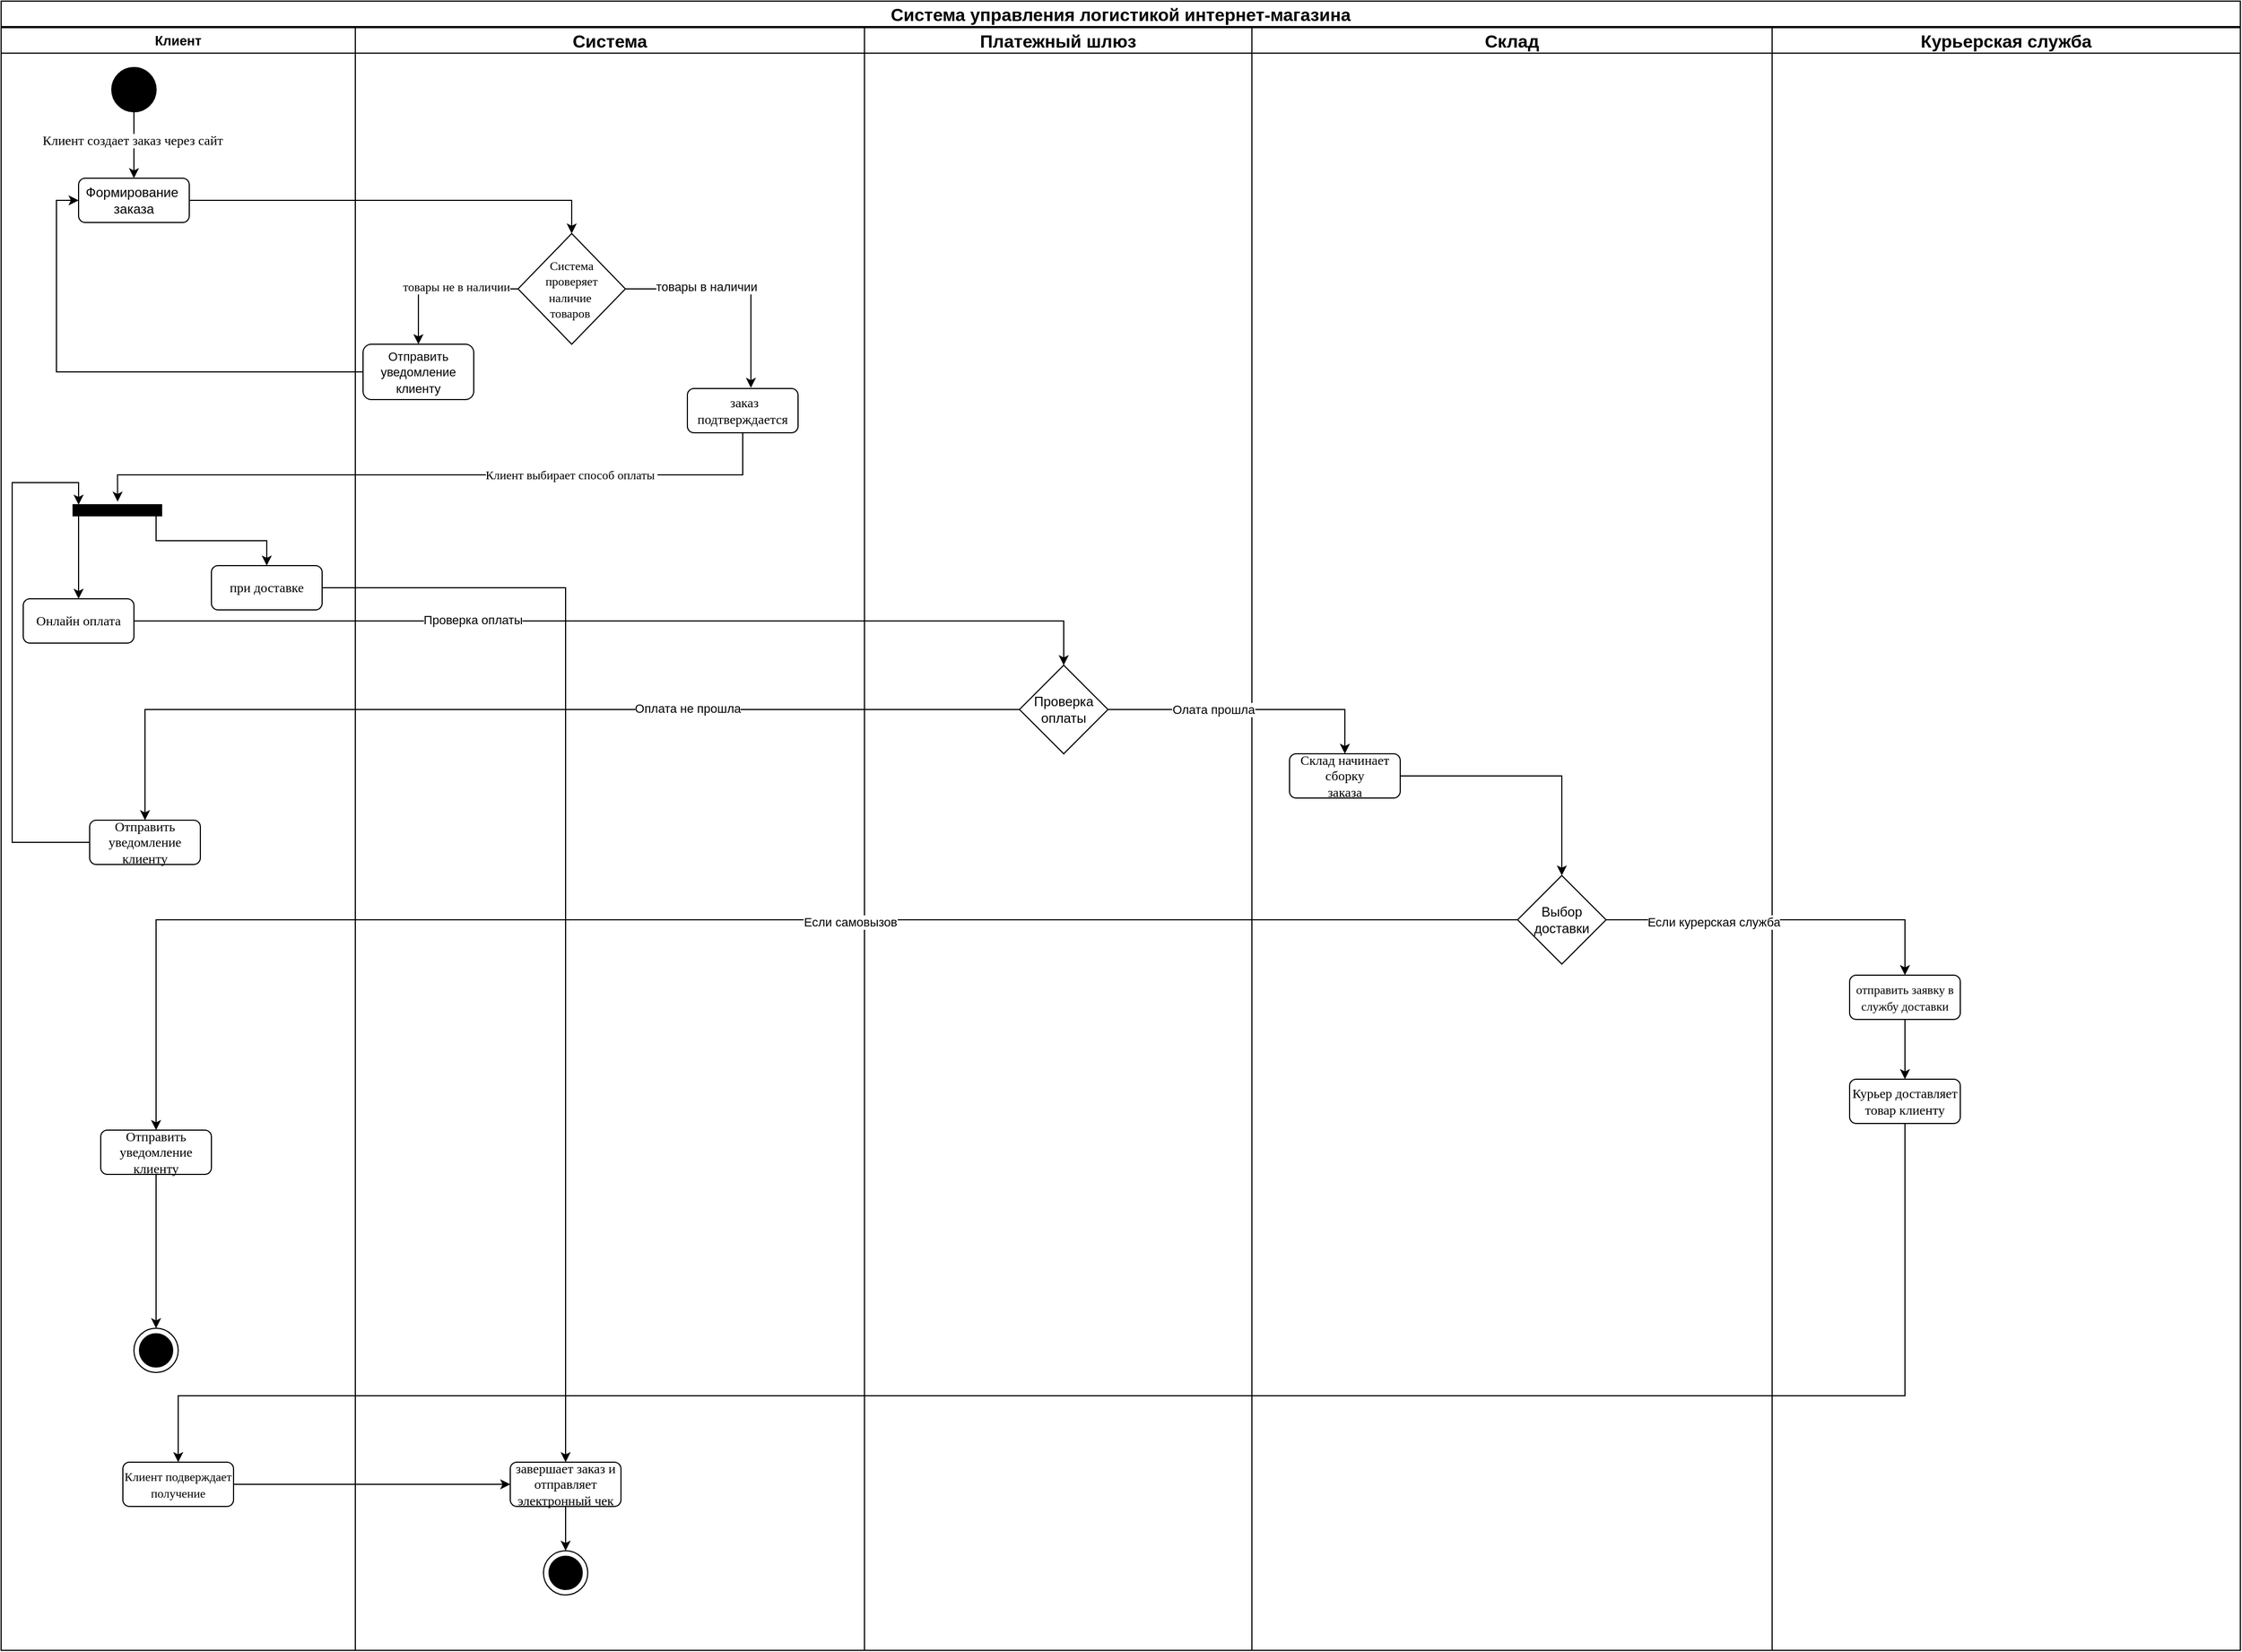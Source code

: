 <mxfile version="25.0.1" pages="2">
  <diagram name="Лобараторная-1" id="w8Wy2rTWRGyKnFYKGSb-">
    <mxGraphModel dx="5027" dy="3289" grid="1" gridSize="10" guides="1" tooltips="1" connect="1" arrows="1" fold="1" page="1" pageScale="1" pageWidth="827" pageHeight="1169" math="0" shadow="0">
      <root>
        <mxCell id="0" />
        <mxCell id="1" parent="0" />
        <mxCell id="CFzxhWx38RaiSqSo_Ngo-1" value="&lt;b&gt;&lt;span style=&quot;font-size:12.0pt;line-height:107%;&lt;br/&gt;font-family:&amp;quot;Times New Roman&amp;quot;,serif;mso-fareast-font-family:Calibri;mso-fareast-theme-font:&lt;br/&gt;minor-latin;mso-ansi-language:RU;mso-fareast-language:EN-US;mso-bidi-language:&lt;br/&gt;AR-SA;mso-bidi-font-style:italic&quot;&gt;Система управления логистикой интернет-магазина&lt;/span&gt;&lt;/b&gt;" style="swimlane;whiteSpace=wrap;html=1;" vertex="1" parent="1">
          <mxGeometry x="-800" y="-30" width="2023" height="1490" as="geometry" />
        </mxCell>
        <mxCell id="CFzxhWx38RaiSqSo_Ngo-2" value="Клиент" style="swimlane;whiteSpace=wrap;html=1;" vertex="1" parent="CFzxhWx38RaiSqSo_Ngo-1">
          <mxGeometry y="24" width="320" height="1466" as="geometry" />
        </mxCell>
        <mxCell id="CFzxhWx38RaiSqSo_Ngo-3" style="edgeStyle=orthogonalEdgeStyle;rounded=0;orthogonalLoop=1;jettySize=auto;html=1;exitX=0.5;exitY=1;exitDx=0;exitDy=0;entryX=0.5;entryY=0;entryDx=0;entryDy=0;" edge="1" parent="CFzxhWx38RaiSqSo_Ngo-2" source="CFzxhWx38RaiSqSo_Ngo-5" target="CFzxhWx38RaiSqSo_Ngo-6">
          <mxGeometry relative="1" as="geometry" />
        </mxCell>
        <mxCell id="CFzxhWx38RaiSqSo_Ngo-4" value="&lt;span style=&quot;line-height: 107%; font-family: &amp;quot;Times New Roman&amp;quot;, serif;&quot;&gt;&lt;font style=&quot;font-size: 12px;&quot;&gt;Клиент создает заказ через сайт&amp;nbsp;&lt;/font&gt;&lt;/span&gt;" style="edgeLabel;html=1;align=center;verticalAlign=middle;resizable=0;points=[];" vertex="1" connectable="0" parent="CFzxhWx38RaiSqSo_Ngo-3">
          <mxGeometry x="-0.126" relative="1" as="geometry">
            <mxPoint as="offset" />
          </mxGeometry>
        </mxCell>
        <mxCell id="CFzxhWx38RaiSqSo_Ngo-5" value="" style="shape=ellipse;html=1;fillColor=strokeColor;fontSize=18;fontColor=#ffffff;" vertex="1" parent="CFzxhWx38RaiSqSo_Ngo-2">
          <mxGeometry x="100" y="36" width="40" height="40" as="geometry" />
        </mxCell>
        <mxCell id="CFzxhWx38RaiSqSo_Ngo-6" value="Формирование&amp;nbsp; заказа" style="shape=rect;rounded=1;html=1;whiteSpace=wrap;align=center;" vertex="1" parent="CFzxhWx38RaiSqSo_Ngo-2">
          <mxGeometry x="70" y="136" width="100" height="40" as="geometry" />
        </mxCell>
        <mxCell id="CFzxhWx38RaiSqSo_Ngo-7" value="" style="html=1;points=[[0,0,0,0,5],[0,1,0,0,-5],[1,0,0,0,5],[1,1,0,0,-5]];perimeter=orthogonalPerimeter;outlineConnect=0;targetShapes=umlLifeline;portConstraint=eastwest;newEdgeStyle={&quot;curved&quot;:0,&quot;rounded&quot;:0};rotation=90;fillColor=#000000;" vertex="1" parent="CFzxhWx38RaiSqSo_Ngo-2">
          <mxGeometry x="100" y="396" width="10" height="80" as="geometry" />
        </mxCell>
        <mxCell id="CFzxhWx38RaiSqSo_Ngo-8" value="&lt;font face=&quot;Times New Roman, serif&quot;&gt;Онлайн оплата&lt;/font&gt;" style="shape=rect;rounded=1;html=1;whiteSpace=wrap;align=center;" vertex="1" parent="CFzxhWx38RaiSqSo_Ngo-2">
          <mxGeometry x="20" y="516" width="100" height="40" as="geometry" />
        </mxCell>
        <mxCell id="CFzxhWx38RaiSqSo_Ngo-9" style="edgeStyle=orthogonalEdgeStyle;rounded=0;orthogonalLoop=1;jettySize=auto;html=1;curved=0;exitX=1;exitY=1;exitDx=0;exitDy=-5;exitPerimeter=0;entryX=0.5;entryY=0;entryDx=0;entryDy=0;" edge="1" parent="CFzxhWx38RaiSqSo_Ngo-2" source="CFzxhWx38RaiSqSo_Ngo-7" target="CFzxhWx38RaiSqSo_Ngo-8">
          <mxGeometry relative="1" as="geometry" />
        </mxCell>
        <mxCell id="CFzxhWx38RaiSqSo_Ngo-10" value="&lt;font face=&quot;Times New Roman, serif&quot;&gt;при доставке&lt;/font&gt;" style="shape=rect;rounded=1;html=1;whiteSpace=wrap;align=center;" vertex="1" parent="CFzxhWx38RaiSqSo_Ngo-2">
          <mxGeometry x="190" y="486" width="100" height="40" as="geometry" />
        </mxCell>
        <mxCell id="CFzxhWx38RaiSqSo_Ngo-11" style="edgeStyle=orthogonalEdgeStyle;rounded=0;orthogonalLoop=1;jettySize=auto;html=1;curved=0;exitX=1;exitY=0;exitDx=0;exitDy=5;exitPerimeter=0;entryX=0.5;entryY=0;entryDx=0;entryDy=0;" edge="1" parent="CFzxhWx38RaiSqSo_Ngo-2" source="CFzxhWx38RaiSqSo_Ngo-7" target="CFzxhWx38RaiSqSo_Ngo-10">
          <mxGeometry relative="1" as="geometry" />
        </mxCell>
        <mxCell id="CFzxhWx38RaiSqSo_Ngo-12" value="&lt;font face=&quot;Times New Roman, serif&quot;&gt;Отправить уведомление клиенту&lt;/font&gt;" style="shape=rect;rounded=1;html=1;whiteSpace=wrap;align=center;" vertex="1" parent="CFzxhWx38RaiSqSo_Ngo-2">
          <mxGeometry x="80" y="716" width="100" height="40" as="geometry" />
        </mxCell>
        <mxCell id="CFzxhWx38RaiSqSo_Ngo-13" style="edgeStyle=orthogonalEdgeStyle;rounded=0;orthogonalLoop=1;jettySize=auto;html=1;entryX=0;entryY=1;entryDx=0;entryDy=-5;entryPerimeter=0;exitX=0;exitY=0.5;exitDx=0;exitDy=0;" edge="1" parent="CFzxhWx38RaiSqSo_Ngo-2" source="CFzxhWx38RaiSqSo_Ngo-12" target="CFzxhWx38RaiSqSo_Ngo-7">
          <mxGeometry relative="1" as="geometry">
            <mxPoint x="60" y="736" as="sourcePoint" />
            <Array as="points">
              <mxPoint x="10" y="736" />
              <mxPoint x="10" y="411" />
              <mxPoint x="70" y="411" />
            </Array>
          </mxGeometry>
        </mxCell>
        <mxCell id="CFzxhWx38RaiSqSo_Ngo-14" value="&lt;font face=&quot;Times New Roman, serif&quot;&gt;Отправить уведомление клиенту&lt;/font&gt;" style="shape=rect;rounded=1;html=1;whiteSpace=wrap;align=center;" vertex="1" parent="CFzxhWx38RaiSqSo_Ngo-2">
          <mxGeometry x="90" y="996" width="100" height="40" as="geometry" />
        </mxCell>
        <mxCell id="CFzxhWx38RaiSqSo_Ngo-15" value="" style="shape=mxgraph.sysml.actFinal;html=1;verticalLabelPosition=bottom;labelBackgroundColor=#ffffff;verticalAlign=top;" vertex="1" parent="CFzxhWx38RaiSqSo_Ngo-2">
          <mxGeometry x="120" y="1175" width="40" height="40" as="geometry" />
        </mxCell>
        <mxCell id="CFzxhWx38RaiSqSo_Ngo-16" style="edgeStyle=orthogonalEdgeStyle;rounded=0;orthogonalLoop=1;jettySize=auto;html=1;entryX=0.5;entryY=0;entryDx=0;entryDy=0;entryPerimeter=0;" edge="1" parent="CFzxhWx38RaiSqSo_Ngo-2" source="CFzxhWx38RaiSqSo_Ngo-14" target="CFzxhWx38RaiSqSo_Ngo-15">
          <mxGeometry relative="1" as="geometry" />
        </mxCell>
        <mxCell id="CFzxhWx38RaiSqSo_Ngo-17" value="&lt;font face=&quot;Times New Roman, serif&quot;&gt;&lt;span style=&quot;font-size: 11px;&quot;&gt;Клиент подверждает получение&lt;/span&gt;&lt;/font&gt;" style="shape=rect;rounded=1;html=1;whiteSpace=wrap;align=center;" vertex="1" parent="CFzxhWx38RaiSqSo_Ngo-2">
          <mxGeometry x="110" y="1296" width="100" height="40" as="geometry" />
        </mxCell>
        <mxCell id="CFzxhWx38RaiSqSo_Ngo-18" value="&lt;span style=&quot;font-size:12.0pt;line-height:107%;&lt;br/&gt;font-family:&amp;quot;Times New Roman&amp;quot;,serif;mso-fareast-font-family:Calibri;mso-fareast-theme-font:&lt;br/&gt;minor-latin;mso-ansi-language:RU;mso-fareast-language:EN-US;mso-bidi-language:&lt;br/&gt;AR-SA;mso-bidi-font-style:italic&quot;&gt;Система&lt;/span&gt;" style="swimlane;whiteSpace=wrap;html=1;" vertex="1" parent="CFzxhWx38RaiSqSo_Ngo-1">
          <mxGeometry x="320" y="24" width="460" height="1466" as="geometry" />
        </mxCell>
        <mxCell id="CFzxhWx38RaiSqSo_Ngo-19" value="&lt;span style=&quot;font-family: &amp;quot;Times New Roman&amp;quot;, serif; font-size: 11px; text-wrap-mode: nowrap; background-color: rgb(255, 255, 255);&quot;&gt;Система&lt;/span&gt;&lt;div&gt;&lt;span style=&quot;font-family: &amp;quot;Times New Roman&amp;quot;, serif; font-size: 11px; text-wrap-mode: nowrap; background-color: rgb(255, 255, 255);&quot;&gt;&amp;nbsp;проверяет&amp;nbsp;&lt;/span&gt;&lt;/div&gt;&lt;div&gt;&lt;span style=&quot;font-family: &amp;quot;Times New Roman&amp;quot;, serif; font-size: 11px; text-wrap-mode: nowrap; background-color: rgb(255, 255, 255);&quot;&gt;наличие&amp;nbsp;&lt;/span&gt;&lt;/div&gt;&lt;div&gt;&lt;span style=&quot;font-family: &amp;quot;Times New Roman&amp;quot;, serif; font-size: 11px; text-wrap-mode: nowrap; background-color: rgb(255, 255, 255);&quot;&gt;товаров&amp;nbsp;&lt;/span&gt;&lt;/div&gt;" style="rhombus;whiteSpace=wrap;html=1;align=center;" vertex="1" parent="CFzxhWx38RaiSqSo_Ngo-18">
          <mxGeometry x="147" y="186" width="97" height="100" as="geometry" />
        </mxCell>
        <mxCell id="CFzxhWx38RaiSqSo_Ngo-20" value="&lt;div style=&quot;&quot;&gt;&lt;span style=&quot;font-size: 11px; background-color: initial;&quot;&gt;Отправить уведомление клиенту&lt;/span&gt;&lt;/div&gt;" style="shape=rect;rounded=1;html=1;whiteSpace=wrap;align=center;" vertex="1" parent="CFzxhWx38RaiSqSo_Ngo-18">
          <mxGeometry x="7" y="286" width="100" height="50" as="geometry" />
        </mxCell>
        <mxCell id="CFzxhWx38RaiSqSo_Ngo-21" style="edgeStyle=orthogonalEdgeStyle;rounded=0;orthogonalLoop=1;jettySize=auto;html=1;entryX=0.5;entryY=0;entryDx=0;entryDy=0;" edge="1" parent="CFzxhWx38RaiSqSo_Ngo-18" source="CFzxhWx38RaiSqSo_Ngo-19" target="CFzxhWx38RaiSqSo_Ngo-20">
          <mxGeometry relative="1" as="geometry">
            <mxPoint x="-100" y="276" as="targetPoint" />
          </mxGeometry>
        </mxCell>
        <mxCell id="CFzxhWx38RaiSqSo_Ngo-22" value="&lt;span style=&quot;line-height: 107%; font-family: &amp;quot;Times New Roman&amp;quot;, serif;&quot;&gt;&lt;font&gt;товары не в наличии&lt;/font&gt;&lt;/span&gt;" style="edgeLabel;html=1;align=center;verticalAlign=middle;resizable=0;points=[];" vertex="1" connectable="0" parent="CFzxhWx38RaiSqSo_Ngo-21">
          <mxGeometry x="-0.197" y="-2" relative="1" as="geometry">
            <mxPoint as="offset" />
          </mxGeometry>
        </mxCell>
        <mxCell id="CFzxhWx38RaiSqSo_Ngo-23" value="&lt;span style=&quot;line-height: 107%; font-family: &amp;quot;Times New Roman&amp;quot;, serif;&quot;&gt;&lt;font&gt;&amp;nbsp;заказ&lt;br/&gt;подтверждается&lt;/font&gt;&lt;/span&gt;" style="shape=rect;rounded=1;html=1;whiteSpace=wrap;align=center;" vertex="1" parent="CFzxhWx38RaiSqSo_Ngo-18">
          <mxGeometry x="300" y="326" width="100" height="40" as="geometry" />
        </mxCell>
        <mxCell id="CFzxhWx38RaiSqSo_Ngo-24" style="edgeStyle=orthogonalEdgeStyle;rounded=0;orthogonalLoop=1;jettySize=auto;html=1;entryX=0.574;entryY=-0.015;entryDx=0;entryDy=0;entryPerimeter=0;" edge="1" parent="CFzxhWx38RaiSqSo_Ngo-18" source="CFzxhWx38RaiSqSo_Ngo-19" target="CFzxhWx38RaiSqSo_Ngo-23">
          <mxGeometry relative="1" as="geometry" />
        </mxCell>
        <mxCell id="CFzxhWx38RaiSqSo_Ngo-25" value="товары в наличии" style="edgeLabel;html=1;align=center;verticalAlign=middle;resizable=0;points=[];" vertex="1" connectable="0" parent="CFzxhWx38RaiSqSo_Ngo-24">
          <mxGeometry x="-0.284" y="2" relative="1" as="geometry">
            <mxPoint as="offset" />
          </mxGeometry>
        </mxCell>
        <mxCell id="CFzxhWx38RaiSqSo_Ngo-26" style="edgeStyle=orthogonalEdgeStyle;rounded=0;orthogonalLoop=1;jettySize=auto;html=1;" edge="1" parent="CFzxhWx38RaiSqSo_Ngo-18" source="CFzxhWx38RaiSqSo_Ngo-27">
          <mxGeometry relative="1" as="geometry">
            <mxPoint x="190.0" y="1376.0" as="targetPoint" />
          </mxGeometry>
        </mxCell>
        <mxCell id="CFzxhWx38RaiSqSo_Ngo-27" value="&lt;span style=&quot;line-height: 107%; font-family: &amp;quot;Times New Roman&amp;quot;, serif;&quot;&gt;&lt;font&gt;завершает заказ и отправляет электронный чек&lt;/font&gt;&lt;/span&gt;" style="shape=rect;rounded=1;html=1;whiteSpace=wrap;align=center;" vertex="1" parent="CFzxhWx38RaiSqSo_Ngo-18">
          <mxGeometry x="140" y="1296" width="100" height="40" as="geometry" />
        </mxCell>
        <mxCell id="CFzxhWx38RaiSqSo_Ngo-28" value="" style="shape=mxgraph.sysml.actFinal;html=1;verticalLabelPosition=bottom;labelBackgroundColor=#ffffff;verticalAlign=top;" vertex="1" parent="CFzxhWx38RaiSqSo_Ngo-18">
          <mxGeometry x="170" y="1376" width="40" height="40" as="geometry" />
        </mxCell>
        <mxCell id="CFzxhWx38RaiSqSo_Ngo-29" value="&lt;span style=&quot;font-size: 16px;&quot;&gt;Платежный шлюз&lt;/span&gt;" style="swimlane;whiteSpace=wrap;html=1;startSize=23;" vertex="1" parent="CFzxhWx38RaiSqSo_Ngo-1">
          <mxGeometry x="780" y="24" width="350" height="1466" as="geometry" />
        </mxCell>
        <mxCell id="CFzxhWx38RaiSqSo_Ngo-30" value="Проверка оплаты" style="rhombus;whiteSpace=wrap;html=1;" vertex="1" parent="CFzxhWx38RaiSqSo_Ngo-29">
          <mxGeometry x="140" y="576" width="80" height="80" as="geometry" />
        </mxCell>
        <mxCell id="CFzxhWx38RaiSqSo_Ngo-31" value="&lt;span style=&quot;font-size:12.0pt;line-height:107%;&amp;lt;br/&amp;gt;font-family:&amp;quot;Times New Roman&amp;quot;,serif;mso-fareast-font-family:Calibri;mso-fareast-theme-font:&amp;lt;br/&amp;gt;minor-latin;mso-ansi-language:RU;mso-fareast-language:EN-US;mso-bidi-language:&amp;lt;br/&amp;gt;AR-SA;mso-bidi-font-style:italic&quot;&gt;Склад&lt;/span&gt;" style="swimlane;whiteSpace=wrap;html=1;startSize=23;" vertex="1" parent="CFzxhWx38RaiSqSo_Ngo-1">
          <mxGeometry x="1130" y="24" width="470" height="1466" as="geometry" />
        </mxCell>
        <mxCell id="CFzxhWx38RaiSqSo_Ngo-32" value="&lt;span style=&quot;line-height: 107%; font-family: &amp;quot;Times New Roman&amp;quot;, serif;&quot; lang=&quot;EN-US&quot;&gt;&lt;font&gt;Склад начинает сборку&lt;br/&gt;заказа&lt;/font&gt;&lt;/span&gt;" style="shape=rect;rounded=1;html=1;whiteSpace=wrap;align=center;" vertex="1" parent="CFzxhWx38RaiSqSo_Ngo-31">
          <mxGeometry x="34" y="656" width="100" height="40" as="geometry" />
        </mxCell>
        <mxCell id="CFzxhWx38RaiSqSo_Ngo-33" value="Выбор доставки" style="rhombus;whiteSpace=wrap;html=1;" vertex="1" parent="CFzxhWx38RaiSqSo_Ngo-31">
          <mxGeometry x="240" y="766" width="80" height="80" as="geometry" />
        </mxCell>
        <mxCell id="CFzxhWx38RaiSqSo_Ngo-34" style="edgeStyle=orthogonalEdgeStyle;rounded=0;orthogonalLoop=1;jettySize=auto;html=1;entryX=0.5;entryY=0;entryDx=0;entryDy=0;" edge="1" parent="CFzxhWx38RaiSqSo_Ngo-31" source="CFzxhWx38RaiSqSo_Ngo-32" target="CFzxhWx38RaiSqSo_Ngo-33">
          <mxGeometry relative="1" as="geometry" />
        </mxCell>
        <mxCell id="CFzxhWx38RaiSqSo_Ngo-35" style="edgeStyle=orthogonalEdgeStyle;rounded=0;orthogonalLoop=1;jettySize=auto;html=1;exitX=1;exitY=0.5;exitDx=0;exitDy=0;entryX=0.5;entryY=0;entryDx=0;entryDy=0;" edge="1" parent="CFzxhWx38RaiSqSo_Ngo-1" source="CFzxhWx38RaiSqSo_Ngo-6" target="CFzxhWx38RaiSqSo_Ngo-19">
          <mxGeometry relative="1" as="geometry" />
        </mxCell>
        <mxCell id="CFzxhWx38RaiSqSo_Ngo-36" style="edgeStyle=orthogonalEdgeStyle;rounded=0;orthogonalLoop=1;jettySize=auto;html=1;exitX=0;exitY=0.5;exitDx=0;exitDy=0;entryX=0;entryY=0.5;entryDx=0;entryDy=0;" edge="1" parent="CFzxhWx38RaiSqSo_Ngo-1" source="CFzxhWx38RaiSqSo_Ngo-20" target="CFzxhWx38RaiSqSo_Ngo-6">
          <mxGeometry relative="1" as="geometry" />
        </mxCell>
        <mxCell id="CFzxhWx38RaiSqSo_Ngo-37" style="edgeStyle=orthogonalEdgeStyle;rounded=0;orthogonalLoop=1;jettySize=auto;html=1;entryX=-0.28;entryY=0.497;entryDx=0;entryDy=0;entryPerimeter=0;" edge="1" parent="CFzxhWx38RaiSqSo_Ngo-1" source="CFzxhWx38RaiSqSo_Ngo-23" target="CFzxhWx38RaiSqSo_Ngo-7">
          <mxGeometry relative="1" as="geometry">
            <mxPoint x="550" y="460" as="targetPoint" />
            <Array as="points">
              <mxPoint x="550" y="428" />
              <mxPoint x="550" y="428" />
            </Array>
          </mxGeometry>
        </mxCell>
        <mxCell id="CFzxhWx38RaiSqSo_Ngo-38" value="&lt;span style=&quot;line-height: 107%; font-family: &amp;quot;Times New Roman&amp;quot;, serif;&quot;&gt;&lt;font&gt;Клиент выбирает способ оплаты&amp;nbsp;&lt;/font&gt;&lt;/span&gt;" style="edgeLabel;html=1;align=center;verticalAlign=middle;resizable=0;points=[];" vertex="1" connectable="0" parent="CFzxhWx38RaiSqSo_Ngo-37">
          <mxGeometry x="-0.385" relative="1" as="geometry">
            <mxPoint as="offset" />
          </mxGeometry>
        </mxCell>
        <mxCell id="CFzxhWx38RaiSqSo_Ngo-39" value="" style="edgeStyle=orthogonalEdgeStyle;rounded=0;orthogonalLoop=1;jettySize=auto;html=1;entryX=0.5;entryY=0;entryDx=0;entryDy=0;" edge="1" parent="CFzxhWx38RaiSqSo_Ngo-1" source="CFzxhWx38RaiSqSo_Ngo-8" target="CFzxhWx38RaiSqSo_Ngo-30">
          <mxGeometry relative="1" as="geometry">
            <mxPoint x="387" y="620" as="targetPoint" />
            <Array as="points">
              <mxPoint x="960" y="560" />
            </Array>
          </mxGeometry>
        </mxCell>
        <mxCell id="CFzxhWx38RaiSqSo_Ngo-40" value="Проверка оплаты" style="edgeLabel;html=1;align=center;verticalAlign=middle;resizable=0;points=[];" vertex="1" connectable="0" parent="CFzxhWx38RaiSqSo_Ngo-39">
          <mxGeometry x="-0.306" y="1" relative="1" as="geometry">
            <mxPoint as="offset" />
          </mxGeometry>
        </mxCell>
        <mxCell id="CFzxhWx38RaiSqSo_Ngo-41" style="edgeStyle=orthogonalEdgeStyle;rounded=0;orthogonalLoop=1;jettySize=auto;html=1;entryX=0.5;entryY=0;entryDx=0;entryDy=0;" edge="1" parent="CFzxhWx38RaiSqSo_Ngo-1" source="CFzxhWx38RaiSqSo_Ngo-30" target="CFzxhWx38RaiSqSo_Ngo-32">
          <mxGeometry relative="1" as="geometry" />
        </mxCell>
        <mxCell id="CFzxhWx38RaiSqSo_Ngo-42" value="Олата прошла" style="edgeLabel;html=1;align=center;verticalAlign=middle;resizable=0;points=[];" vertex="1" connectable="0" parent="CFzxhWx38RaiSqSo_Ngo-41">
          <mxGeometry x="-0.253" relative="1" as="geometry">
            <mxPoint as="offset" />
          </mxGeometry>
        </mxCell>
        <mxCell id="CFzxhWx38RaiSqSo_Ngo-43" value="&lt;span style=&quot;font-size:12.0pt;line-height:107%;&lt;br/&gt;font-family:&amp;quot;Times New Roman&amp;quot;,serif;mso-fareast-font-family:Calibri;mso-fareast-theme-font:&lt;br/&gt;minor-latin;mso-ansi-language:RU;mso-fareast-language:EN-US;mso-bidi-language:&lt;br/&gt;AR-SA;mso-bidi-font-style:italic&quot;&gt;Курьерская служба&lt;/span&gt;" style="swimlane;whiteSpace=wrap;html=1;" vertex="1" parent="CFzxhWx38RaiSqSo_Ngo-1">
          <mxGeometry x="1600" y="24" width="423" height="1466" as="geometry" />
        </mxCell>
        <mxCell id="CFzxhWx38RaiSqSo_Ngo-44" style="edgeStyle=orthogonalEdgeStyle;rounded=0;orthogonalLoop=1;jettySize=auto;html=1;" edge="1" parent="CFzxhWx38RaiSqSo_Ngo-43" source="CFzxhWx38RaiSqSo_Ngo-45" target="CFzxhWx38RaiSqSo_Ngo-46">
          <mxGeometry relative="1" as="geometry" />
        </mxCell>
        <mxCell id="CFzxhWx38RaiSqSo_Ngo-45" value="&lt;span style=&quot;line-height: 107%; font-family: &amp;quot;Times New Roman&amp;quot;, serif;&quot;&gt;&lt;font style=&quot;font-size: 11px;&quot;&gt;отправить заявку в службу доставки&lt;/font&gt;&lt;/span&gt;" style="shape=rect;rounded=1;html=1;whiteSpace=wrap;align=center;" vertex="1" parent="CFzxhWx38RaiSqSo_Ngo-43">
          <mxGeometry x="70" y="856" width="100" height="40" as="geometry" />
        </mxCell>
        <mxCell id="CFzxhWx38RaiSqSo_Ngo-46" value="&lt;span style=&quot;line-height: 107%; font-family: &amp;quot;Times New Roman&amp;quot;, serif;&quot; lang=&quot;EN-US&quot;&gt;&lt;font&gt;Курьер доставляет&lt;br/&gt;товар клиенту&lt;/font&gt;&lt;/span&gt;" style="shape=rect;rounded=1;html=1;whiteSpace=wrap;align=center;" vertex="1" parent="CFzxhWx38RaiSqSo_Ngo-43">
          <mxGeometry x="70" y="950" width="100" height="40" as="geometry" />
        </mxCell>
        <mxCell id="CFzxhWx38RaiSqSo_Ngo-47" style="edgeStyle=orthogonalEdgeStyle;rounded=0;orthogonalLoop=1;jettySize=auto;html=1;entryX=0.5;entryY=0;entryDx=0;entryDy=0;" edge="1" parent="CFzxhWx38RaiSqSo_Ngo-1" source="CFzxhWx38RaiSqSo_Ngo-30" target="CFzxhWx38RaiSqSo_Ngo-12">
          <mxGeometry relative="1" as="geometry" />
        </mxCell>
        <mxCell id="CFzxhWx38RaiSqSo_Ngo-48" value="Оплата не прошла" style="edgeLabel;html=1;align=center;verticalAlign=middle;resizable=0;points=[];" vertex="1" connectable="0" parent="CFzxhWx38RaiSqSo_Ngo-47">
          <mxGeometry x="-0.325" y="-1" relative="1" as="geometry">
            <mxPoint as="offset" />
          </mxGeometry>
        </mxCell>
        <mxCell id="CFzxhWx38RaiSqSo_Ngo-49" style="edgeStyle=orthogonalEdgeStyle;rounded=0;orthogonalLoop=1;jettySize=auto;html=1;entryX=0.5;entryY=0;entryDx=0;entryDy=0;" edge="1" parent="CFzxhWx38RaiSqSo_Ngo-1" source="CFzxhWx38RaiSqSo_Ngo-33" target="CFzxhWx38RaiSqSo_Ngo-14">
          <mxGeometry relative="1" as="geometry" />
        </mxCell>
        <mxCell id="CFzxhWx38RaiSqSo_Ngo-50" value="Если самовызов" style="edgeLabel;html=1;align=center;verticalAlign=middle;resizable=0;points=[];" vertex="1" connectable="0" parent="CFzxhWx38RaiSqSo_Ngo-49">
          <mxGeometry x="-0.15" y="2" relative="1" as="geometry">
            <mxPoint as="offset" />
          </mxGeometry>
        </mxCell>
        <mxCell id="CFzxhWx38RaiSqSo_Ngo-51" style="edgeStyle=orthogonalEdgeStyle;rounded=0;orthogonalLoop=1;jettySize=auto;html=1;" edge="1" parent="CFzxhWx38RaiSqSo_Ngo-1" source="CFzxhWx38RaiSqSo_Ngo-33" target="CFzxhWx38RaiSqSo_Ngo-45">
          <mxGeometry relative="1" as="geometry" />
        </mxCell>
        <mxCell id="CFzxhWx38RaiSqSo_Ngo-52" value="Если курерская служба" style="edgeLabel;html=1;align=center;verticalAlign=middle;resizable=0;points=[];" vertex="1" connectable="0" parent="CFzxhWx38RaiSqSo_Ngo-51">
          <mxGeometry x="-0.394" y="-2" relative="1" as="geometry">
            <mxPoint as="offset" />
          </mxGeometry>
        </mxCell>
        <mxCell id="CFzxhWx38RaiSqSo_Ngo-53" style="edgeStyle=orthogonalEdgeStyle;rounded=0;orthogonalLoop=1;jettySize=auto;html=1;entryX=0.5;entryY=0;entryDx=0;entryDy=0;" edge="1" parent="CFzxhWx38RaiSqSo_Ngo-1" source="CFzxhWx38RaiSqSo_Ngo-46" target="CFzxhWx38RaiSqSo_Ngo-17">
          <mxGeometry relative="1" as="geometry">
            <Array as="points">
              <mxPoint x="1720" y="1260" />
              <mxPoint x="160" y="1260" />
            </Array>
          </mxGeometry>
        </mxCell>
        <mxCell id="CFzxhWx38RaiSqSo_Ngo-54" style="edgeStyle=orthogonalEdgeStyle;rounded=0;orthogonalLoop=1;jettySize=auto;html=1;entryX=0;entryY=0.5;entryDx=0;entryDy=0;" edge="1" parent="CFzxhWx38RaiSqSo_Ngo-1" source="CFzxhWx38RaiSqSo_Ngo-17" target="CFzxhWx38RaiSqSo_Ngo-27">
          <mxGeometry relative="1" as="geometry" />
        </mxCell>
        <mxCell id="CFzxhWx38RaiSqSo_Ngo-55" style="edgeStyle=orthogonalEdgeStyle;rounded=0;orthogonalLoop=1;jettySize=auto;html=1;entryX=0.5;entryY=0;entryDx=0;entryDy=0;" edge="1" parent="CFzxhWx38RaiSqSo_Ngo-1" source="CFzxhWx38RaiSqSo_Ngo-10" target="CFzxhWx38RaiSqSo_Ngo-27">
          <mxGeometry relative="1" as="geometry" />
        </mxCell>
      </root>
    </mxGraphModel>
  </diagram>
  <diagram id="Z-CcBtB1VZAe6IC_v7HF" name="Лабараторная-2">
    <mxGraphModel dx="2625" dy="1325" grid="1" gridSize="10" guides="1" tooltips="1" connect="1" arrows="1" fold="1" page="1" pageScale="1" pageWidth="827" pageHeight="1169" math="0" shadow="0">
      <root>
        <mxCell id="0" />
        <mxCell id="1" parent="0" />
        <mxCell id="p9niWGtgXDwYj63Y5y_8-1" value="Пользователь" style="shape=umlLifeline;perimeter=lifelinePerimeter;whiteSpace=wrap;container=1;dropTarget=0;collapsible=0;recursiveResize=0;outlineConnect=0;portConstraint=eastwest;newEdgeStyle={&quot;edgeStyle&quot;:&quot;elbowEdgeStyle&quot;,&quot;elbow&quot;:&quot;vertical&quot;,&quot;curved&quot;:0,&quot;rounded&quot;:0};size=65;" vertex="1" parent="1">
          <mxGeometry x="20" y="20" width="150" height="1810" as="geometry" />
        </mxCell>
        <mxCell id="4uzIJ6pL6-DvsaTXG6bH-4" value="" style="shape=umlDestroy;whiteSpace=wrap;html=1;strokeWidth=3;targetShapes=umlLifeline;" vertex="1" parent="p9niWGtgXDwYj63Y5y_8-1">
          <mxGeometry x="60" y="1780" width="30" height="30" as="geometry" />
        </mxCell>
        <mxCell id="p9niWGtgXDwYj63Y5y_8-2" value="Система" style="shape=umlLifeline;perimeter=lifelinePerimeter;whiteSpace=wrap;container=1;dropTarget=0;collapsible=0;recursiveResize=0;outlineConnect=0;portConstraint=eastwest;newEdgeStyle={&quot;edgeStyle&quot;:&quot;elbowEdgeStyle&quot;,&quot;elbow&quot;:&quot;vertical&quot;,&quot;curved&quot;:0,&quot;rounded&quot;:0};size=65;" vertex="1" parent="1">
          <mxGeometry x="344" y="20" width="150" height="1810" as="geometry" />
        </mxCell>
        <mxCell id="4uzIJ6pL6-DvsaTXG6bH-3" value="" style="shape=umlDestroy;whiteSpace=wrap;html=1;strokeWidth=3;targetShapes=umlLifeline;" vertex="1" parent="p9niWGtgXDwYj63Y5y_8-2">
          <mxGeometry x="60" y="1780" width="30" height="30" as="geometry" />
        </mxCell>
        <mxCell id="p9niWGtgXDwYj63Y5y_8-3" value="ПлатежныйШлюз" style="shape=umlLifeline;perimeter=lifelinePerimeter;whiteSpace=wrap;container=1;dropTarget=0;collapsible=0;recursiveResize=0;outlineConnect=0;portConstraint=eastwest;newEdgeStyle={&quot;edgeStyle&quot;:&quot;elbowEdgeStyle&quot;,&quot;elbow&quot;:&quot;vertical&quot;,&quot;curved&quot;:0,&quot;rounded&quot;:0};size=65;" vertex="1" parent="1">
          <mxGeometry x="623" y="20" width="150" height="1810" as="geometry" />
        </mxCell>
        <mxCell id="4uzIJ6pL6-DvsaTXG6bH-2" value="" style="shape=umlDestroy;whiteSpace=wrap;html=1;strokeWidth=3;targetShapes=umlLifeline;" vertex="1" parent="p9niWGtgXDwYj63Y5y_8-3">
          <mxGeometry x="60" y="1780" width="30" height="30" as="geometry" />
        </mxCell>
        <mxCell id="p9niWGtgXDwYj63Y5y_8-4" value="БазаДанных" style="shape=umlLifeline;perimeter=lifelinePerimeter;whiteSpace=wrap;container=1;dropTarget=0;collapsible=0;recursiveResize=0;outlineConnect=0;portConstraint=eastwest;newEdgeStyle={&quot;edgeStyle&quot;:&quot;elbowEdgeStyle&quot;,&quot;elbow&quot;:&quot;vertical&quot;,&quot;curved&quot;:0,&quot;rounded&quot;:0};size=65;" vertex="1" parent="1">
          <mxGeometry x="823" y="20" width="150" height="1810" as="geometry" />
        </mxCell>
        <mxCell id="4uzIJ6pL6-DvsaTXG6bH-1" value="" style="shape=umlDestroy;whiteSpace=wrap;html=1;strokeWidth=3;targetShapes=umlLifeline;" vertex="1" parent="p9niWGtgXDwYj63Y5y_8-4">
          <mxGeometry x="60" y="1780" width="30" height="30" as="geometry" />
        </mxCell>
        <mxCell id="p9niWGtgXDwYj63Y5y_8-5" value="alt" style="shape=umlFrame;pointerEvents=0;dropTarget=0;strokeColor=#000000;height=20;width=30;perimeterSpacing=3;" vertex="1" parent="1">
          <mxGeometry x="84" y="203" width="825" height="256" as="geometry" />
        </mxCell>
        <mxCell id="p9niWGtgXDwYj63Y5y_8-6" value="[Курс доступен]" style="text;strokeColor=none;fillColor=none;align=center;verticalAlign=middle;whiteSpace=wrap;" vertex="1" parent="p9niWGtgXDwYj63Y5y_8-5">
          <mxGeometry x="30" width="795" height="20" as="geometry" />
        </mxCell>
        <mxCell id="p9niWGtgXDwYj63Y5y_8-7" value="[Курс недоступен]" style="shape=line;dashed=1;whiteSpace=wrap;verticalAlign=top;labelPosition=center;verticalLabelPosition=middle;align=center;strokeColor=#B3B3B3;" vertex="1" parent="p9niWGtgXDwYj63Y5y_8-5">
          <mxGeometry y="160" width="825" height="3" as="geometry" />
        </mxCell>
        <mxCell id="p9niWGtgXDwYj63Y5y_8-8" value="alt" style="shape=umlFrame;pointerEvents=0;dropTarget=0;strokeColor=#000000;height=20;width=30;align=center;verticalAlign=middle;fontFamily=Helvetica;fontSize=12;fontColor=default;fillColor=default;" vertex="1" parent="1">
          <mxGeometry x="84" y="678" width="825" height="256" as="geometry" />
        </mxCell>
        <mxCell id="p9niWGtgXDwYj63Y5y_8-9" value="[Платеж успешен]" style="text;strokeColor=none;fillColor=none;align=center;verticalAlign=middle;whiteSpace=wrap;fontFamily=Helvetica;fontSize=12;fontColor=default;" vertex="1" parent="p9niWGtgXDwYj63Y5y_8-8">
          <mxGeometry x="30" width="795" height="20" as="geometry" />
        </mxCell>
        <mxCell id="p9niWGtgXDwYj63Y5y_8-10" value="[Платеж отклонен]" style="shape=line;dashed=1;whiteSpace=wrap;verticalAlign=middle;labelPosition=center;verticalLabelPosition=middle;align=center;strokeColor=#000000;pointerEvents=0;fontFamily=Helvetica;fontSize=12;fontColor=default;fillColor=default;" vertex="1" parent="p9niWGtgXDwYj63Y5y_8-8">
          <mxGeometry y="160" width="825" height="3" as="geometry" />
        </mxCell>
        <mxCell id="p9niWGtgXDwYj63Y5y_8-11" value="alt" style="shape=umlFrame;pointerEvents=0;dropTarget=0;strokeColor=#000000;height=20;width=30;align=center;verticalAlign=middle;fontFamily=Helvetica;fontSize=12;fontColor=default;fillColor=default;" vertex="1" parent="1">
          <mxGeometry x="74" y="523" width="845" height="576" as="geometry" />
        </mxCell>
        <mxCell id="p9niWGtgXDwYj63Y5y_8-12" value="[Онлайн оплата]" style="text;strokeColor=none;fillColor=none;align=center;verticalAlign=middle;whiteSpace=wrap;fontFamily=Helvetica;fontSize=12;fontColor=default;" vertex="1" parent="p9niWGtgXDwYj63Y5y_8-11">
          <mxGeometry x="30" width="815" height="20" as="geometry" />
        </mxCell>
        <mxCell id="p9niWGtgXDwYj63Y5y_8-13" value="[Оплата через банк]" style="shape=line;dashed=1;whiteSpace=wrap;verticalAlign=middle;labelPosition=center;verticalLabelPosition=middle;align=center;strokeColor=#000000;pointerEvents=0;fontFamily=Helvetica;fontSize=12;fontColor=default;fillColor=default;" vertex="1" parent="p9niWGtgXDwYj63Y5y_8-11">
          <mxGeometry y="426" width="845" height="3" as="geometry" />
        </mxCell>
        <mxCell id="p9niWGtgXDwYj63Y5y_8-14" value="loop" style="shape=umlFrame;pointerEvents=0;dropTarget=0;strokeColor=#000000;height=20;width=40;align=center;verticalAlign=middle;fontFamily=Helvetica;fontSize=12;fontColor=default;fillColor=default;" vertex="1" parent="1">
          <mxGeometry x="84" y="1163" width="346" height="101" as="geometry" />
        </mxCell>
        <mxCell id="p9niWGtgXDwYj63Y5y_8-15" value="[Выполнение заданий]" style="text;strokeColor=none;fillColor=none;align=center;verticalAlign=middle;whiteSpace=wrap;fontFamily=Helvetica;fontSize=12;fontColor=default;" vertex="1" parent="p9niWGtgXDwYj63Y5y_8-14">
          <mxGeometry x="40" width="306" height="20" as="geometry" />
        </mxCell>
        <mxCell id="p9niWGtgXDwYj63Y5y_8-16" value="alt" style="shape=umlFrame;pointerEvents=0;dropTarget=0;strokeColor=#000000;height=20;width=30;align=center;verticalAlign=middle;fontFamily=Helvetica;fontSize=12;fontColor=default;fillColor=default;" vertex="1" parent="1">
          <mxGeometry x="84" y="1358" width="825" height="256" as="geometry" />
        </mxCell>
        <mxCell id="p9niWGtgXDwYj63Y5y_8-17" value="[Результаты удовлетворительные]" style="text;strokeColor=none;fillColor=none;align=center;verticalAlign=middle;whiteSpace=wrap;fontFamily=Helvetica;fontSize=12;fontColor=default;" vertex="1" parent="p9niWGtgXDwYj63Y5y_8-16">
          <mxGeometry x="30" width="795" height="20" as="geometry" />
        </mxCell>
        <mxCell id="p9niWGtgXDwYj63Y5y_8-18" value="[Результаты неудовлетворительные]" style="shape=line;dashed=1;whiteSpace=wrap;verticalAlign=middle;labelPosition=center;verticalLabelPosition=middle;align=center;strokeColor=#000000;pointerEvents=0;fontFamily=Helvetica;fontSize=12;fontColor=default;fillColor=default;" vertex="1" parent="p9niWGtgXDwYj63Y5y_8-16">
          <mxGeometry y="160" width="825" height="3" as="geometry" />
        </mxCell>
        <mxCell id="p9niWGtgXDwYj63Y5y_8-19" value="Выбор курса" style="verticalAlign=bottom;edgeStyle=elbowEdgeStyle;elbow=vertical;curved=0;rounded=0;endArrow=block;" edge="1" parent="1" source="p9niWGtgXDwYj63Y5y_8-1" target="p9niWGtgXDwYj63Y5y_8-2">
          <mxGeometry relative="1" as="geometry">
            <Array as="points">
              <mxPoint x="266" y="129" />
            </Array>
          </mxGeometry>
        </mxCell>
        <mxCell id="p9niWGtgXDwYj63Y5y_8-20" value="Проверка доступности курса" style="verticalAlign=bottom;edgeStyle=elbowEdgeStyle;elbow=vertical;curved=0;rounded=0;dashed=1;dashPattern=2 3;endArrow=block;" edge="1" parent="1" source="p9niWGtgXDwYj63Y5y_8-2" target="p9niWGtgXDwYj63Y5y_8-1">
          <mxGeometry relative="1" as="geometry">
            <Array as="points">
              <mxPoint x="269" y="183" />
            </Array>
          </mxGeometry>
        </mxCell>
        <mxCell id="p9niWGtgXDwYj63Y5y_8-21" value="Добавить в список участников" style="verticalAlign=bottom;edgeStyle=elbowEdgeStyle;elbow=vertical;curved=0;rounded=0;endArrow=block;" edge="1" parent="1" source="p9niWGtgXDwYj63Y5y_8-2" target="p9niWGtgXDwYj63Y5y_8-4">
          <mxGeometry relative="1" as="geometry">
            <Array as="points">
              <mxPoint x="667" y="284" />
            </Array>
          </mxGeometry>
        </mxCell>
        <mxCell id="p9niWGtgXDwYj63Y5y_8-22" value="Регистрация успешна" style="verticalAlign=bottom;edgeStyle=elbowEdgeStyle;elbow=vertical;curved=0;rounded=0;dashed=1;dashPattern=2 3;endArrow=block;" edge="1" parent="1" source="p9niWGtgXDwYj63Y5y_8-2" target="p9niWGtgXDwYj63Y5y_8-1">
          <mxGeometry relative="1" as="geometry">
            <Array as="points">
              <mxPoint x="269" y="338" />
            </Array>
          </mxGeometry>
        </mxCell>
        <mxCell id="p9niWGtgXDwYj63Y5y_8-23" value="Уведомление о недоступности" style="verticalAlign=bottom;edgeStyle=elbowEdgeStyle;elbow=vertical;curved=0;rounded=0;dashed=1;dashPattern=2 3;endArrow=block;" edge="1" parent="1" source="p9niWGtgXDwYj63Y5y_8-2" target="p9niWGtgXDwYj63Y5y_8-1">
          <mxGeometry relative="1" as="geometry">
            <Array as="points">
              <mxPoint x="269" y="439" />
            </Array>
          </mxGeometry>
        </mxCell>
        <mxCell id="p9niWGtgXDwYj63Y5y_8-24" value="Выбор способа оплаты" style="verticalAlign=bottom;edgeStyle=elbowEdgeStyle;elbow=vertical;curved=0;rounded=0;endArrow=block;" edge="1" parent="1" source="p9niWGtgXDwYj63Y5y_8-1" target="p9niWGtgXDwYj63Y5y_8-2">
          <mxGeometry relative="1" as="geometry">
            <Array as="points">
              <mxPoint x="266" y="503" />
            </Array>
          </mxGeometry>
        </mxCell>
        <mxCell id="p9niWGtgXDwYj63Y5y_8-25" value="Отправить запрос на оплату" style="verticalAlign=bottom;edgeStyle=elbowEdgeStyle;elbow=vertical;curved=0;rounded=0;endArrow=block;" edge="1" parent="1" source="p9niWGtgXDwYj63Y5y_8-2" target="p9niWGtgXDwYj63Y5y_8-3">
          <mxGeometry relative="1" as="geometry">
            <Array as="points">
              <mxPoint x="567" y="604" />
            </Array>
          </mxGeometry>
        </mxCell>
        <mxCell id="p9niWGtgXDwYj63Y5y_8-26" value="Результат оплаты" style="verticalAlign=bottom;edgeStyle=elbowEdgeStyle;elbow=vertical;curved=0;rounded=0;dashed=1;dashPattern=2 3;endArrow=block;" edge="1" parent="1" source="p9niWGtgXDwYj63Y5y_8-3" target="p9niWGtgXDwYj63Y5y_8-2">
          <mxGeometry relative="1" as="geometry">
            <Array as="points">
              <mxPoint x="570" y="658" />
            </Array>
          </mxGeometry>
        </mxCell>
        <mxCell id="p9niWGtgXDwYj63Y5y_8-27" value="Активировать доступ к курсу" style="verticalAlign=bottom;edgeStyle=elbowEdgeStyle;elbow=vertical;curved=0;rounded=0;endArrow=block;" edge="1" parent="1" source="p9niWGtgXDwYj63Y5y_8-2" target="p9niWGtgXDwYj63Y5y_8-4">
          <mxGeometry relative="1" as="geometry">
            <Array as="points">
              <mxPoint x="667" y="759" />
            </Array>
          </mxGeometry>
        </mxCell>
        <mxCell id="p9niWGtgXDwYj63Y5y_8-28" value="Доступ активирован" style="verticalAlign=bottom;edgeStyle=elbowEdgeStyle;elbow=vertical;curved=0;rounded=0;dashed=1;dashPattern=2 3;endArrow=block;" edge="1" parent="1" source="p9niWGtgXDwYj63Y5y_8-2" target="p9niWGtgXDwYj63Y5y_8-1">
          <mxGeometry relative="1" as="geometry">
            <Array as="points">
              <mxPoint x="269" y="813" />
            </Array>
          </mxGeometry>
        </mxCell>
        <mxCell id="p9niWGtgXDwYj63Y5y_8-29" value="Уведомление о повторной оплате" style="verticalAlign=bottom;edgeStyle=elbowEdgeStyle;elbow=vertical;curved=0;rounded=0;dashed=1;dashPattern=2 3;endArrow=block;" edge="1" parent="1" source="p9niWGtgXDwYj63Y5y_8-2" target="p9niWGtgXDwYj63Y5y_8-1">
          <mxGeometry relative="1" as="geometry">
            <Array as="points">
              <mxPoint x="269" y="914" />
            </Array>
          </mxGeometry>
        </mxCell>
        <mxCell id="p9niWGtgXDwYj63Y5y_8-30" value="Уведомление об успешной оплате" style="verticalAlign=bottom;edgeStyle=elbowEdgeStyle;elbow=vertical;curved=0;rounded=0;dashed=1;dashPattern=2 3;endArrow=block;" edge="1" parent="1" source="p9niWGtgXDwYj63Y5y_8-2" target="p9niWGtgXDwYj63Y5y_8-1">
          <mxGeometry relative="1" as="geometry">
            <Array as="points">
              <mxPoint x="269" y="1025" />
            </Array>
          </mxGeometry>
        </mxCell>
        <mxCell id="p9niWGtgXDwYj63Y5y_8-31" value="Активировать доступ к курсу" style="verticalAlign=bottom;edgeStyle=elbowEdgeStyle;elbow=vertical;curved=0;rounded=0;endArrow=block;" edge="1" parent="1" source="p9niWGtgXDwYj63Y5y_8-2" target="p9niWGtgXDwYj63Y5y_8-4">
          <mxGeometry relative="1" as="geometry">
            <Array as="points">
              <mxPoint x="667" y="1079" />
            </Array>
          </mxGeometry>
        </mxCell>
        <mxCell id="p9niWGtgXDwYj63Y5y_8-32" value="Начало обучения" style="verticalAlign=bottom;edgeStyle=elbowEdgeStyle;elbow=vertical;curved=0;rounded=0;endArrow=block;" edge="1" parent="1" source="p9niWGtgXDwYj63Y5y_8-1" target="p9niWGtgXDwYj63Y5y_8-2">
          <mxGeometry relative="1" as="geometry">
            <Array as="points">
              <mxPoint x="266" y="1143" />
            </Array>
          </mxGeometry>
        </mxCell>
        <mxCell id="p9niWGtgXDwYj63Y5y_8-33" value="Завершение модуля" style="verticalAlign=bottom;edgeStyle=elbowEdgeStyle;elbow=vertical;curved=0;rounded=0;endArrow=block;" edge="1" parent="1" source="p9niWGtgXDwYj63Y5y_8-1" target="p9niWGtgXDwYj63Y5y_8-2">
          <mxGeometry relative="1" as="geometry">
            <Array as="points">
              <mxPoint x="266" y="1244" />
            </Array>
          </mxGeometry>
        </mxCell>
        <mxCell id="p9niWGtgXDwYj63Y5y_8-34" value="Проверка результатов" style="curved=1;endArrow=block;rounded=0;" edge="1" parent="1" source="p9niWGtgXDwYj63Y5y_8-2" target="p9niWGtgXDwYj63Y5y_8-2">
          <mxGeometry relative="1" as="geometry">
            <Array as="points">
              <mxPoint x="470" y="1308" />
              <mxPoint x="470" y="1338" />
            </Array>
          </mxGeometry>
        </mxCell>
        <mxCell id="p9niWGtgXDwYj63Y5y_8-35" value="Сохранить успешное завершение" style="verticalAlign=bottom;edgeStyle=elbowEdgeStyle;elbow=vertical;curved=0;rounded=0;endArrow=block;" edge="1" parent="1" source="p9niWGtgXDwYj63Y5y_8-2" target="p9niWGtgXDwYj63Y5y_8-4">
          <mxGeometry relative="1" as="geometry">
            <Array as="points">
              <mxPoint x="667" y="1439" />
            </Array>
          </mxGeometry>
        </mxCell>
        <mxCell id="p9niWGtgXDwYj63Y5y_8-36" value="Выдача сертификата" style="verticalAlign=bottom;edgeStyle=elbowEdgeStyle;elbow=vertical;curved=0;rounded=0;dashed=1;dashPattern=2 3;endArrow=block;" edge="1" parent="1" source="p9niWGtgXDwYj63Y5y_8-2" target="p9niWGtgXDwYj63Y5y_8-1">
          <mxGeometry relative="1" as="geometry">
            <Array as="points">
              <mxPoint x="269" y="1493" />
            </Array>
          </mxGeometry>
        </mxCell>
        <mxCell id="p9niWGtgXDwYj63Y5y_8-37" value="Уведомление о пересдаче тестов" style="verticalAlign=bottom;edgeStyle=elbowEdgeStyle;elbow=vertical;curved=0;rounded=0;dashed=1;dashPattern=2 3;endArrow=block;" edge="1" parent="1" source="p9niWGtgXDwYj63Y5y_8-2" target="p9niWGtgXDwYj63Y5y_8-1">
          <mxGeometry relative="1" as="geometry">
            <Array as="points">
              <mxPoint x="269" y="1594" />
            </Array>
          </mxGeometry>
        </mxCell>
        <mxCell id="p9niWGtgXDwYj63Y5y_8-38" value="Скачивание сертификата" style="verticalAlign=bottom;edgeStyle=elbowEdgeStyle;elbow=vertical;curved=0;rounded=0;endArrow=block;" edge="1" parent="1" source="p9niWGtgXDwYj63Y5y_8-1" target="p9niWGtgXDwYj63Y5y_8-2">
          <mxGeometry relative="1" as="geometry">
            <Array as="points">
              <mxPoint x="266" y="1658" />
            </Array>
          </mxGeometry>
        </mxCell>
        <mxCell id="p9niWGtgXDwYj63Y5y_8-39" value="Сертификат успешно скачан" style="verticalAlign=bottom;edgeStyle=elbowEdgeStyle;elbow=vertical;curved=0;rounded=0;dashed=1;dashPattern=2 3;endArrow=block;" edge="1" parent="1" source="p9niWGtgXDwYj63Y5y_8-2" target="p9niWGtgXDwYj63Y5y_8-1">
          <mxGeometry relative="1" as="geometry">
            <Array as="points">
              <mxPoint x="269" y="1712" />
            </Array>
          </mxGeometry>
        </mxCell>
      </root>
    </mxGraphModel>
  </diagram>
</mxfile>
